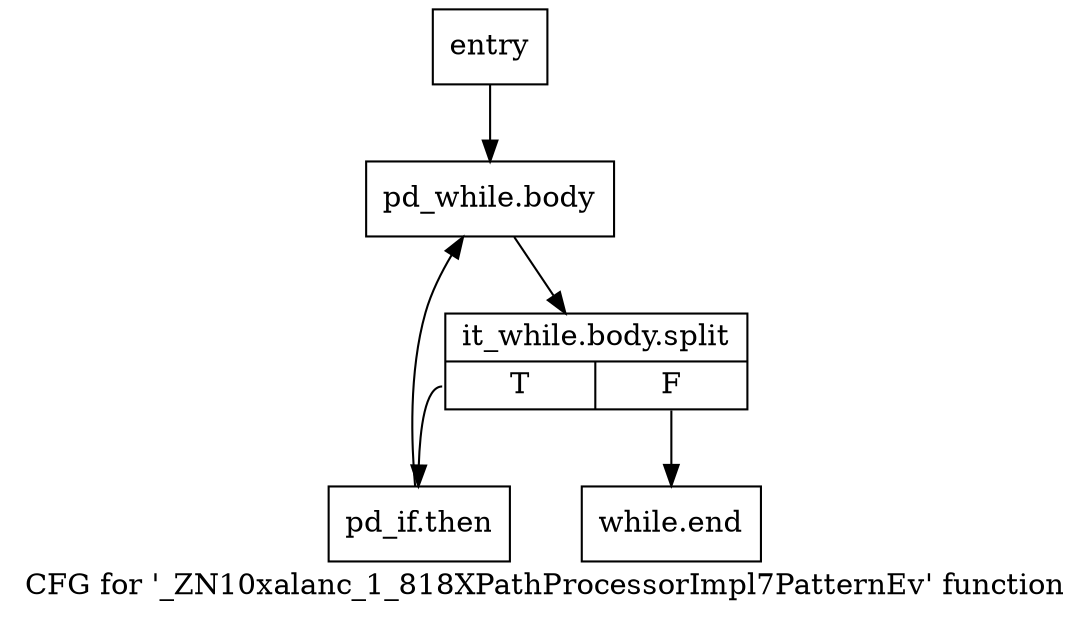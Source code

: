 digraph "CFG for '_ZN10xalanc_1_818XPathProcessorImpl7PatternEv' function" {
	label="CFG for '_ZN10xalanc_1_818XPathProcessorImpl7PatternEv' function";

	Node0x6bcd2b0 [shape=record,label="{entry}"];
	Node0x6bcd2b0 -> Node0x6bdee90;
	Node0x6bdee90 [shape=record,label="{pd_while.body}"];
	Node0x6bdee90 -> Node0xbc25bd0;
	Node0xbc25bd0 [shape=record,label="{it_while.body.split|{<s0>T|<s1>F}}"];
	Node0xbc25bd0:s0 -> Node0x6bdeee0;
	Node0xbc25bd0:s1 -> Node0x6bdef30;
	Node0x6bdeee0 [shape=record,label="{pd_if.then}"];
	Node0x6bdeee0 -> Node0x6bdee90;
	Node0x6bdef30 [shape=record,label="{while.end}"];
}
